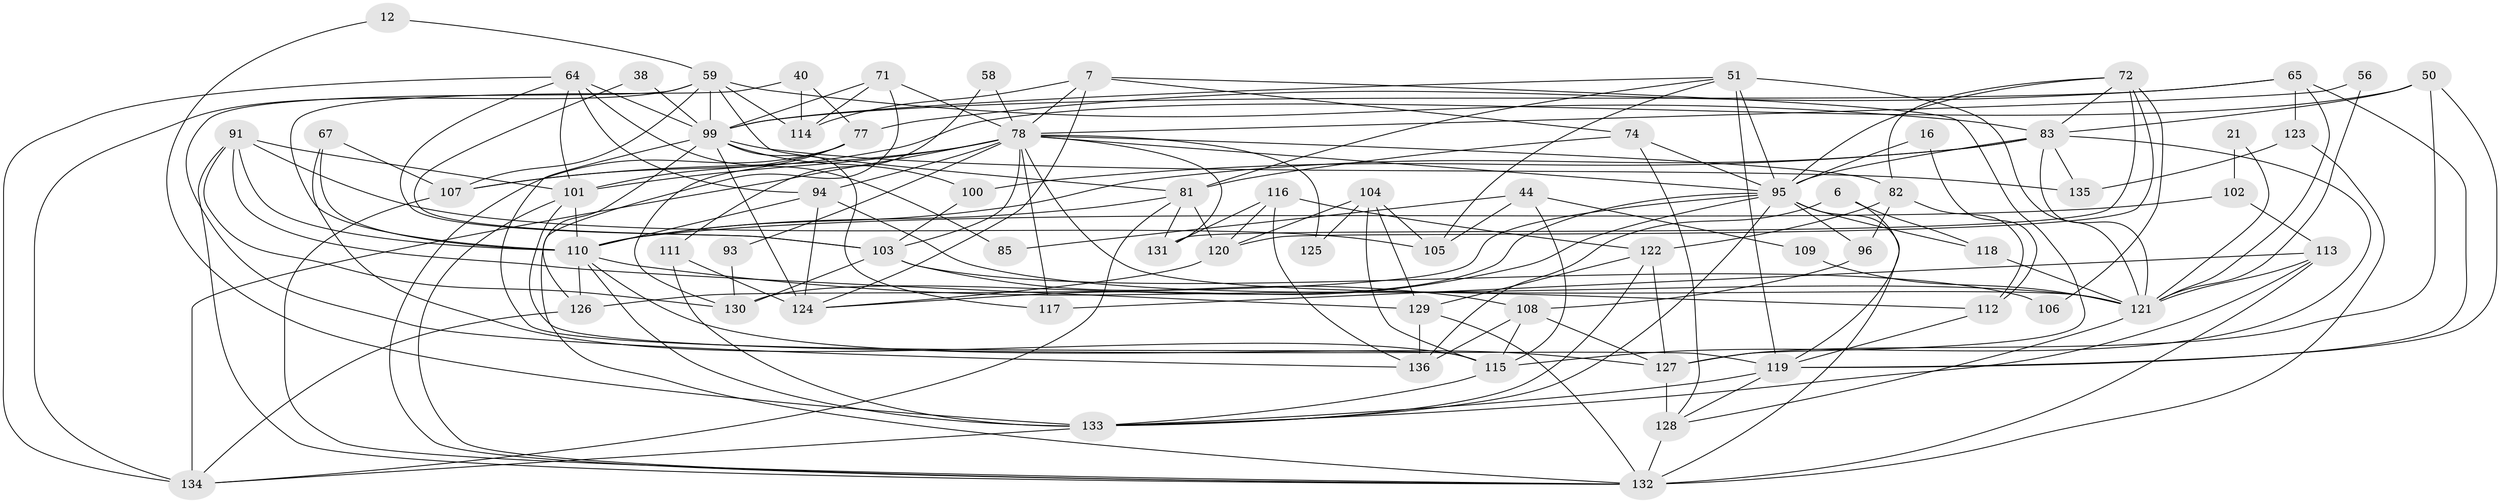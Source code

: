 // original degree distribution, {3: 0.27205882352941174, 5: 0.13970588235294118, 4: 0.27941176470588236, 6: 0.0661764705882353, 2: 0.15441176470588236, 7: 0.058823529411764705, 9: 0.014705882352941176, 8: 0.014705882352941176}
// Generated by graph-tools (version 1.1) at 2025/51/03/09/25 04:51:05]
// undirected, 68 vertices, 174 edges
graph export_dot {
graph [start="1"]
  node [color=gray90,style=filled];
  6;
  7;
  12;
  16;
  21;
  38;
  40 [super="+23"];
  44;
  50;
  51;
  56;
  58;
  59;
  64 [super="+36"];
  65 [super="+8+54"];
  67 [super="+15"];
  71 [super="+13"];
  72;
  74;
  77 [super="+2+68"];
  78 [super="+3+4+34+45"];
  81 [super="+25"];
  82;
  83 [super="+43+46+69"];
  85;
  91 [super="+19"];
  93;
  94 [super="+73"];
  95 [super="+90"];
  96 [super="+87"];
  99 [super="+60"];
  100;
  101 [super="+37"];
  102 [super="+14"];
  103 [super="+86"];
  104 [super="+61"];
  105;
  106;
  107 [super="+29"];
  108 [super="+26"];
  109;
  110 [super="+39+97"];
  111;
  112;
  113 [super="+48"];
  114 [super="+84"];
  115 [super="+89+76"];
  116;
  117;
  118 [super="+53"];
  119 [super="+42"];
  120 [super="+18"];
  121 [super="+1+75"];
  122 [super="+28"];
  123;
  124 [super="+9+55"];
  125;
  126;
  127 [super="+79"];
  128 [super="+24"];
  129 [super="+63"];
  130 [super="+62"];
  131 [super="+88"];
  132 [super="+32+92"];
  133 [super="+5+49"];
  134 [super="+27+33+47+98"];
  135;
  136 [super="+70"];
  6 -- 119 [weight=2];
  6 -- 118;
  6 -- 136;
  7 -- 74;
  7 -- 114 [weight=2];
  7 -- 124;
  7 -- 127;
  7 -- 78;
  12 -- 133;
  12 -- 59;
  16 -- 112;
  16 -- 95;
  21 -- 102;
  21 -- 121;
  38 -- 99;
  38 -- 103;
  40 -- 114;
  40 -- 77;
  40 -- 110;
  44 -- 105;
  44 -- 85;
  44 -- 109;
  44 -- 115;
  50 -- 119;
  50 -- 107;
  50 -- 83;
  50 -- 127;
  51 -- 81;
  51 -- 105;
  51 -- 119 [weight=2];
  51 -- 99;
  51 -- 95;
  51 -- 121;
  56 -- 121;
  56 -- 78;
  58 -- 111;
  58 -- 78;
  59 -- 107;
  59 -- 99;
  59 -- 114;
  59 -- 81;
  59 -- 83 [weight=2];
  59 -- 136;
  59 -- 134;
  64 -- 85;
  64 -- 94 [weight=2];
  64 -- 103;
  64 -- 99 [weight=2];
  64 -- 101;
  64 -- 134;
  65 -- 99 [weight=2];
  65 -- 119 [weight=2];
  65 -- 123;
  65 -- 121 [weight=2];
  65 -- 77 [weight=2];
  67 -- 107;
  67 -- 110;
  67 -- 115;
  71 -- 99;
  71 -- 132;
  71 -- 114;
  71 -- 78;
  72 -- 95;
  72 -- 82;
  72 -- 106;
  72 -- 131 [weight=2];
  72 -- 120;
  72 -- 83;
  74 -- 81;
  74 -- 128;
  74 -- 95;
  77 -- 130;
  77 -- 101;
  77 -- 132;
  78 -- 94;
  78 -- 117;
  78 -- 82;
  78 -- 131;
  78 -- 103 [weight=3];
  78 -- 134 [weight=2];
  78 -- 107;
  78 -- 125;
  78 -- 93;
  78 -- 95 [weight=2];
  78 -- 101;
  78 -- 121;
  81 -- 120;
  81 -- 131;
  81 -- 134;
  81 -- 110 [weight=2];
  82 -- 112;
  82 -- 96;
  82 -- 122;
  83 -- 100;
  83 -- 121;
  83 -- 95 [weight=2];
  83 -- 135;
  83 -- 115 [weight=2];
  83 -- 110;
  91 -- 101 [weight=2];
  91 -- 105;
  91 -- 130;
  91 -- 129;
  91 -- 110;
  91 -- 132;
  93 -- 130;
  94 -- 121 [weight=2];
  94 -- 124;
  94 -- 110;
  95 -- 126;
  95 -- 96;
  95 -- 132;
  95 -- 133;
  95 -- 124;
  95 -- 130;
  95 -- 118;
  96 -- 108;
  99 -- 135;
  99 -- 100;
  99 -- 115;
  99 -- 117;
  99 -- 124 [weight=2];
  99 -- 126;
  100 -- 103;
  101 -- 110;
  101 -- 119;
  101 -- 132;
  102 -- 110 [weight=2];
  102 -- 113;
  103 -- 106;
  103 -- 130;
  103 -- 108;
  104 -- 105;
  104 -- 125;
  104 -- 120;
  104 -- 129;
  104 -- 115;
  107 -- 132;
  108 -- 127;
  108 -- 136;
  108 -- 115;
  109 -- 121;
  110 -- 133 [weight=3];
  110 -- 112;
  110 -- 126;
  110 -- 127 [weight=2];
  111 -- 133;
  111 -- 124 [weight=2];
  112 -- 119;
  113 -- 117;
  113 -- 132;
  113 -- 133;
  113 -- 121;
  115 -- 133;
  116 -- 122;
  116 -- 136;
  116 -- 131;
  116 -- 120;
  118 -- 121;
  119 -- 128;
  119 -- 133 [weight=2];
  120 -- 124;
  121 -- 128;
  122 -- 127;
  122 -- 133;
  122 -- 129;
  123 -- 135;
  123 -- 132;
  126 -- 134;
  127 -- 128;
  128 -- 132 [weight=3];
  129 -- 136;
  129 -- 132;
  133 -- 134;
}
